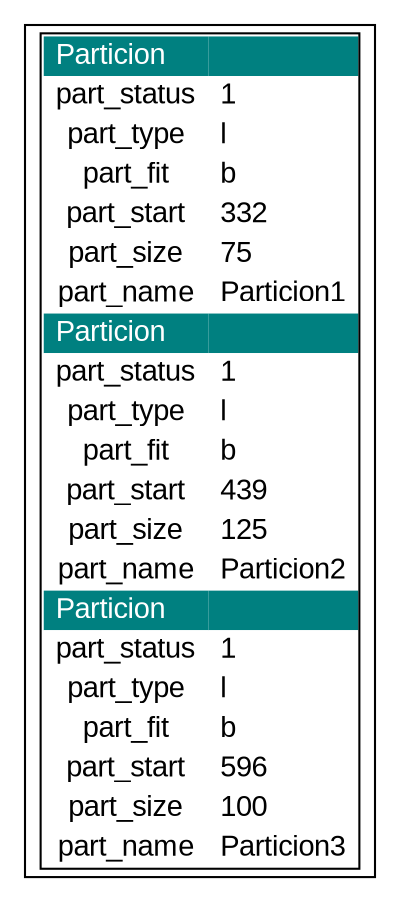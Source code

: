 digraph G {
  subgraph cluster { margin="0.0" penwidth="1.0"
    tbl [shape=none fontname="Arial" label=<
        <table border="1" cellborder="0" cellspacing="0">
        <tr>
            <td bgcolor="teal" align="left"><font color="white"> Particion </font></td>
            <td bgcolor="teal" align="left"><font color="white"> </font></td>
        </tr>
        <tr>
            <td bgcolor="white" align="center"> part_status </td>
            <td bgcolor="white" align="left"> 1 </td>
        </tr>
        <tr>
            <td bgcolor="white" align="center"> part_type </td>
            <td bgcolor="white" align="left"> l </td>
        </tr>
        <tr>
            <td bgcolor="white" align="center"> part_fit </td>
            <td bgcolor="white" align="left"> b </td>
        </tr>
        <tr>
            <td bgcolor="white" align="center"> part_start </td>
            <td bgcolor="white" align="left"> 332 </td>
        </tr>
        <tr>
            <td bgcolor="white" align="center"> part_size </td>
            <td bgcolor="white" align="left"> 75 </td>
        </tr>
        <tr>
            <td bgcolor="white" align="center"> part_name </td>
            <td bgcolor="white" align="left"> Particion1 </td>
        </tr>
        <tr>
            <td bgcolor="teal" align="left"><font color="white"> Particion </font></td>
            <td bgcolor="teal" align="left"><font color="white"> </font></td>
        </tr>
        <tr>
            <td bgcolor="white" align="center"> part_status </td>
            <td bgcolor="white" align="left"> 1 </td>
        </tr>
        <tr>
            <td bgcolor="white" align="center"> part_type </td>
            <td bgcolor="white" align="left"> l </td>
        </tr>
        <tr>
            <td bgcolor="white" align="center"> part_fit </td>
            <td bgcolor="white" align="left"> b </td>
        </tr>
        <tr>
            <td bgcolor="white" align="center"> part_start </td>
            <td bgcolor="white" align="left"> 439 </td>
        </tr>
        <tr>
            <td bgcolor="white" align="center"> part_size </td>
            <td bgcolor="white" align="left"> 125 </td>
        </tr>
        <tr>
            <td bgcolor="white" align="center"> part_name </td>
            <td bgcolor="white" align="left"> Particion2 </td>
        </tr>
        <tr>
            <td bgcolor="teal" align="left"><font color="white"> Particion </font></td>
            <td bgcolor="teal" align="left"><font color="white"> </font></td>
        </tr>
        <tr>
            <td bgcolor="white" align="center"> part_status </td>
            <td bgcolor="white" align="left"> 1 </td>
        </tr>
        <tr>
            <td bgcolor="white" align="center"> part_type </td>
            <td bgcolor="white" align="left"> l </td>
        </tr>
        <tr>
            <td bgcolor="white" align="center"> part_fit </td>
            <td bgcolor="white" align="left"> b </td>
        </tr>
        <tr>
            <td bgcolor="white" align="center"> part_start </td>
            <td bgcolor="white" align="left"> 596 </td>
        </tr>
        <tr>
            <td bgcolor="white" align="center"> part_size </td>
            <td bgcolor="white" align="left"> 100 </td>
        </tr>
        <tr>
            <td bgcolor="white" align="center"> part_name </td>
            <td bgcolor="white" align="left"> Particion3 </td>
        </tr>
        </table>
    >];
  }
}